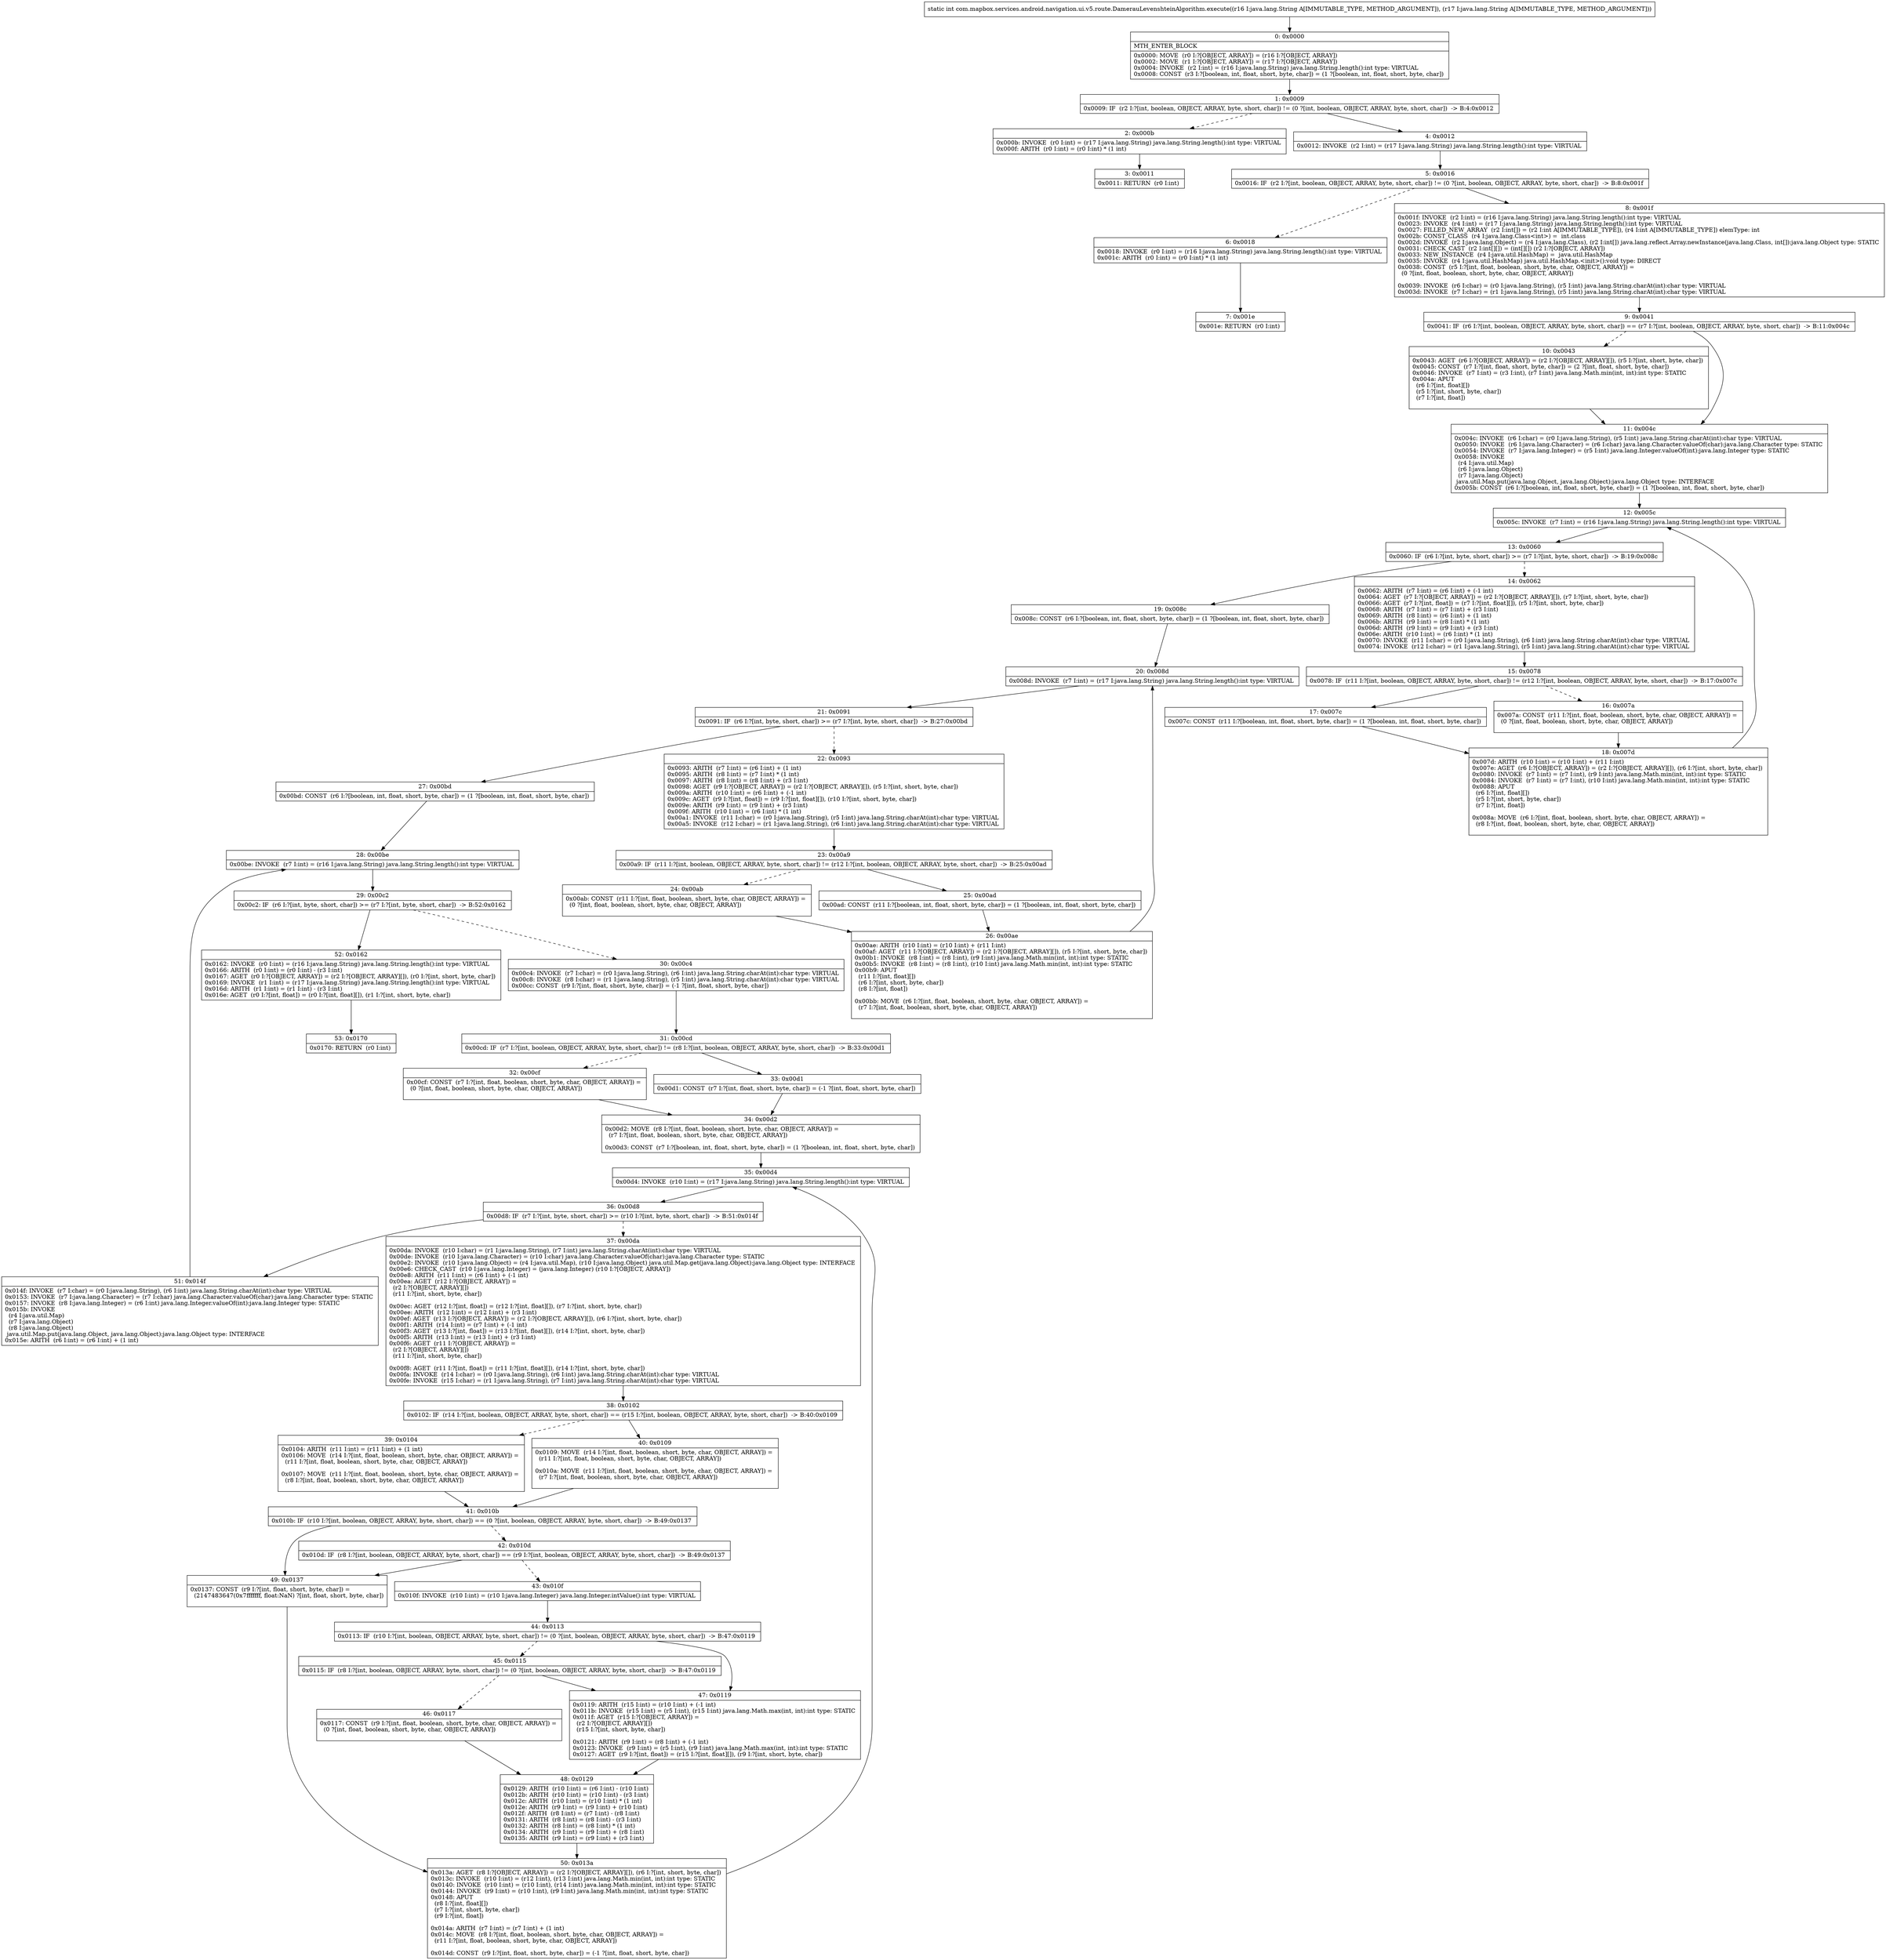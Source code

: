 digraph "CFG forcom.mapbox.services.android.navigation.ui.v5.route.DamerauLevenshteinAlgorithm.execute(Ljava\/lang\/String;Ljava\/lang\/String;)I" {
Node_0 [shape=record,label="{0\:\ 0x0000|MTH_ENTER_BLOCK\l|0x0000: MOVE  (r0 I:?[OBJECT, ARRAY]) = (r16 I:?[OBJECT, ARRAY]) \l0x0002: MOVE  (r1 I:?[OBJECT, ARRAY]) = (r17 I:?[OBJECT, ARRAY]) \l0x0004: INVOKE  (r2 I:int) = (r16 I:java.lang.String) java.lang.String.length():int type: VIRTUAL \l0x0008: CONST  (r3 I:?[boolean, int, float, short, byte, char]) = (1 ?[boolean, int, float, short, byte, char]) \l}"];
Node_1 [shape=record,label="{1\:\ 0x0009|0x0009: IF  (r2 I:?[int, boolean, OBJECT, ARRAY, byte, short, char]) != (0 ?[int, boolean, OBJECT, ARRAY, byte, short, char])  \-\> B:4:0x0012 \l}"];
Node_2 [shape=record,label="{2\:\ 0x000b|0x000b: INVOKE  (r0 I:int) = (r17 I:java.lang.String) java.lang.String.length():int type: VIRTUAL \l0x000f: ARITH  (r0 I:int) = (r0 I:int) * (1 int) \l}"];
Node_3 [shape=record,label="{3\:\ 0x0011|0x0011: RETURN  (r0 I:int) \l}"];
Node_4 [shape=record,label="{4\:\ 0x0012|0x0012: INVOKE  (r2 I:int) = (r17 I:java.lang.String) java.lang.String.length():int type: VIRTUAL \l}"];
Node_5 [shape=record,label="{5\:\ 0x0016|0x0016: IF  (r2 I:?[int, boolean, OBJECT, ARRAY, byte, short, char]) != (0 ?[int, boolean, OBJECT, ARRAY, byte, short, char])  \-\> B:8:0x001f \l}"];
Node_6 [shape=record,label="{6\:\ 0x0018|0x0018: INVOKE  (r0 I:int) = (r16 I:java.lang.String) java.lang.String.length():int type: VIRTUAL \l0x001c: ARITH  (r0 I:int) = (r0 I:int) * (1 int) \l}"];
Node_7 [shape=record,label="{7\:\ 0x001e|0x001e: RETURN  (r0 I:int) \l}"];
Node_8 [shape=record,label="{8\:\ 0x001f|0x001f: INVOKE  (r2 I:int) = (r16 I:java.lang.String) java.lang.String.length():int type: VIRTUAL \l0x0023: INVOKE  (r4 I:int) = (r17 I:java.lang.String) java.lang.String.length():int type: VIRTUAL \l0x0027: FILLED_NEW_ARRAY  (r2 I:int[]) = (r2 I:int A[IMMUTABLE_TYPE]), (r4 I:int A[IMMUTABLE_TYPE]) elemType: int \l0x002b: CONST_CLASS  (r4 I:java.lang.Class\<int\>) =  int.class \l0x002d: INVOKE  (r2 I:java.lang.Object) = (r4 I:java.lang.Class), (r2 I:int[]) java.lang.reflect.Array.newInstance(java.lang.Class, int[]):java.lang.Object type: STATIC \l0x0031: CHECK_CAST  (r2 I:int[][]) = (int[][]) (r2 I:?[OBJECT, ARRAY]) \l0x0033: NEW_INSTANCE  (r4 I:java.util.HashMap) =  java.util.HashMap \l0x0035: INVOKE  (r4 I:java.util.HashMap) java.util.HashMap.\<init\>():void type: DIRECT \l0x0038: CONST  (r5 I:?[int, float, boolean, short, byte, char, OBJECT, ARRAY]) = \l  (0 ?[int, float, boolean, short, byte, char, OBJECT, ARRAY])\l \l0x0039: INVOKE  (r6 I:char) = (r0 I:java.lang.String), (r5 I:int) java.lang.String.charAt(int):char type: VIRTUAL \l0x003d: INVOKE  (r7 I:char) = (r1 I:java.lang.String), (r5 I:int) java.lang.String.charAt(int):char type: VIRTUAL \l}"];
Node_9 [shape=record,label="{9\:\ 0x0041|0x0041: IF  (r6 I:?[int, boolean, OBJECT, ARRAY, byte, short, char]) == (r7 I:?[int, boolean, OBJECT, ARRAY, byte, short, char])  \-\> B:11:0x004c \l}"];
Node_10 [shape=record,label="{10\:\ 0x0043|0x0043: AGET  (r6 I:?[OBJECT, ARRAY]) = (r2 I:?[OBJECT, ARRAY][]), (r5 I:?[int, short, byte, char]) \l0x0045: CONST  (r7 I:?[int, float, short, byte, char]) = (2 ?[int, float, short, byte, char]) \l0x0046: INVOKE  (r7 I:int) = (r3 I:int), (r7 I:int) java.lang.Math.min(int, int):int type: STATIC \l0x004a: APUT  \l  (r6 I:?[int, float][])\l  (r5 I:?[int, short, byte, char])\l  (r7 I:?[int, float])\l \l}"];
Node_11 [shape=record,label="{11\:\ 0x004c|0x004c: INVOKE  (r6 I:char) = (r0 I:java.lang.String), (r5 I:int) java.lang.String.charAt(int):char type: VIRTUAL \l0x0050: INVOKE  (r6 I:java.lang.Character) = (r6 I:char) java.lang.Character.valueOf(char):java.lang.Character type: STATIC \l0x0054: INVOKE  (r7 I:java.lang.Integer) = (r5 I:int) java.lang.Integer.valueOf(int):java.lang.Integer type: STATIC \l0x0058: INVOKE  \l  (r4 I:java.util.Map)\l  (r6 I:java.lang.Object)\l  (r7 I:java.lang.Object)\l java.util.Map.put(java.lang.Object, java.lang.Object):java.lang.Object type: INTERFACE \l0x005b: CONST  (r6 I:?[boolean, int, float, short, byte, char]) = (1 ?[boolean, int, float, short, byte, char]) \l}"];
Node_12 [shape=record,label="{12\:\ 0x005c|0x005c: INVOKE  (r7 I:int) = (r16 I:java.lang.String) java.lang.String.length():int type: VIRTUAL \l}"];
Node_13 [shape=record,label="{13\:\ 0x0060|0x0060: IF  (r6 I:?[int, byte, short, char]) \>= (r7 I:?[int, byte, short, char])  \-\> B:19:0x008c \l}"];
Node_14 [shape=record,label="{14\:\ 0x0062|0x0062: ARITH  (r7 I:int) = (r6 I:int) + (\-1 int) \l0x0064: AGET  (r7 I:?[OBJECT, ARRAY]) = (r2 I:?[OBJECT, ARRAY][]), (r7 I:?[int, short, byte, char]) \l0x0066: AGET  (r7 I:?[int, float]) = (r7 I:?[int, float][]), (r5 I:?[int, short, byte, char]) \l0x0068: ARITH  (r7 I:int) = (r7 I:int) + (r3 I:int) \l0x0069: ARITH  (r8 I:int) = (r6 I:int) + (1 int) \l0x006b: ARITH  (r9 I:int) = (r8 I:int) * (1 int) \l0x006d: ARITH  (r9 I:int) = (r9 I:int) + (r3 I:int) \l0x006e: ARITH  (r10 I:int) = (r6 I:int) * (1 int) \l0x0070: INVOKE  (r11 I:char) = (r0 I:java.lang.String), (r6 I:int) java.lang.String.charAt(int):char type: VIRTUAL \l0x0074: INVOKE  (r12 I:char) = (r1 I:java.lang.String), (r5 I:int) java.lang.String.charAt(int):char type: VIRTUAL \l}"];
Node_15 [shape=record,label="{15\:\ 0x0078|0x0078: IF  (r11 I:?[int, boolean, OBJECT, ARRAY, byte, short, char]) != (r12 I:?[int, boolean, OBJECT, ARRAY, byte, short, char])  \-\> B:17:0x007c \l}"];
Node_16 [shape=record,label="{16\:\ 0x007a|0x007a: CONST  (r11 I:?[int, float, boolean, short, byte, char, OBJECT, ARRAY]) = \l  (0 ?[int, float, boolean, short, byte, char, OBJECT, ARRAY])\l \l}"];
Node_17 [shape=record,label="{17\:\ 0x007c|0x007c: CONST  (r11 I:?[boolean, int, float, short, byte, char]) = (1 ?[boolean, int, float, short, byte, char]) \l}"];
Node_18 [shape=record,label="{18\:\ 0x007d|0x007d: ARITH  (r10 I:int) = (r10 I:int) + (r11 I:int) \l0x007e: AGET  (r6 I:?[OBJECT, ARRAY]) = (r2 I:?[OBJECT, ARRAY][]), (r6 I:?[int, short, byte, char]) \l0x0080: INVOKE  (r7 I:int) = (r7 I:int), (r9 I:int) java.lang.Math.min(int, int):int type: STATIC \l0x0084: INVOKE  (r7 I:int) = (r7 I:int), (r10 I:int) java.lang.Math.min(int, int):int type: STATIC \l0x0088: APUT  \l  (r6 I:?[int, float][])\l  (r5 I:?[int, short, byte, char])\l  (r7 I:?[int, float])\l \l0x008a: MOVE  (r6 I:?[int, float, boolean, short, byte, char, OBJECT, ARRAY]) = \l  (r8 I:?[int, float, boolean, short, byte, char, OBJECT, ARRAY])\l \l}"];
Node_19 [shape=record,label="{19\:\ 0x008c|0x008c: CONST  (r6 I:?[boolean, int, float, short, byte, char]) = (1 ?[boolean, int, float, short, byte, char]) \l}"];
Node_20 [shape=record,label="{20\:\ 0x008d|0x008d: INVOKE  (r7 I:int) = (r17 I:java.lang.String) java.lang.String.length():int type: VIRTUAL \l}"];
Node_21 [shape=record,label="{21\:\ 0x0091|0x0091: IF  (r6 I:?[int, byte, short, char]) \>= (r7 I:?[int, byte, short, char])  \-\> B:27:0x00bd \l}"];
Node_22 [shape=record,label="{22\:\ 0x0093|0x0093: ARITH  (r7 I:int) = (r6 I:int) + (1 int) \l0x0095: ARITH  (r8 I:int) = (r7 I:int) * (1 int) \l0x0097: ARITH  (r8 I:int) = (r8 I:int) + (r3 I:int) \l0x0098: AGET  (r9 I:?[OBJECT, ARRAY]) = (r2 I:?[OBJECT, ARRAY][]), (r5 I:?[int, short, byte, char]) \l0x009a: ARITH  (r10 I:int) = (r6 I:int) + (\-1 int) \l0x009c: AGET  (r9 I:?[int, float]) = (r9 I:?[int, float][]), (r10 I:?[int, short, byte, char]) \l0x009e: ARITH  (r9 I:int) = (r9 I:int) + (r3 I:int) \l0x009f: ARITH  (r10 I:int) = (r6 I:int) * (1 int) \l0x00a1: INVOKE  (r11 I:char) = (r0 I:java.lang.String), (r5 I:int) java.lang.String.charAt(int):char type: VIRTUAL \l0x00a5: INVOKE  (r12 I:char) = (r1 I:java.lang.String), (r6 I:int) java.lang.String.charAt(int):char type: VIRTUAL \l}"];
Node_23 [shape=record,label="{23\:\ 0x00a9|0x00a9: IF  (r11 I:?[int, boolean, OBJECT, ARRAY, byte, short, char]) != (r12 I:?[int, boolean, OBJECT, ARRAY, byte, short, char])  \-\> B:25:0x00ad \l}"];
Node_24 [shape=record,label="{24\:\ 0x00ab|0x00ab: CONST  (r11 I:?[int, float, boolean, short, byte, char, OBJECT, ARRAY]) = \l  (0 ?[int, float, boolean, short, byte, char, OBJECT, ARRAY])\l \l}"];
Node_25 [shape=record,label="{25\:\ 0x00ad|0x00ad: CONST  (r11 I:?[boolean, int, float, short, byte, char]) = (1 ?[boolean, int, float, short, byte, char]) \l}"];
Node_26 [shape=record,label="{26\:\ 0x00ae|0x00ae: ARITH  (r10 I:int) = (r10 I:int) + (r11 I:int) \l0x00af: AGET  (r11 I:?[OBJECT, ARRAY]) = (r2 I:?[OBJECT, ARRAY][]), (r5 I:?[int, short, byte, char]) \l0x00b1: INVOKE  (r8 I:int) = (r8 I:int), (r9 I:int) java.lang.Math.min(int, int):int type: STATIC \l0x00b5: INVOKE  (r8 I:int) = (r8 I:int), (r10 I:int) java.lang.Math.min(int, int):int type: STATIC \l0x00b9: APUT  \l  (r11 I:?[int, float][])\l  (r6 I:?[int, short, byte, char])\l  (r8 I:?[int, float])\l \l0x00bb: MOVE  (r6 I:?[int, float, boolean, short, byte, char, OBJECT, ARRAY]) = \l  (r7 I:?[int, float, boolean, short, byte, char, OBJECT, ARRAY])\l \l}"];
Node_27 [shape=record,label="{27\:\ 0x00bd|0x00bd: CONST  (r6 I:?[boolean, int, float, short, byte, char]) = (1 ?[boolean, int, float, short, byte, char]) \l}"];
Node_28 [shape=record,label="{28\:\ 0x00be|0x00be: INVOKE  (r7 I:int) = (r16 I:java.lang.String) java.lang.String.length():int type: VIRTUAL \l}"];
Node_29 [shape=record,label="{29\:\ 0x00c2|0x00c2: IF  (r6 I:?[int, byte, short, char]) \>= (r7 I:?[int, byte, short, char])  \-\> B:52:0x0162 \l}"];
Node_30 [shape=record,label="{30\:\ 0x00c4|0x00c4: INVOKE  (r7 I:char) = (r0 I:java.lang.String), (r6 I:int) java.lang.String.charAt(int):char type: VIRTUAL \l0x00c8: INVOKE  (r8 I:char) = (r1 I:java.lang.String), (r5 I:int) java.lang.String.charAt(int):char type: VIRTUAL \l0x00cc: CONST  (r9 I:?[int, float, short, byte, char]) = (\-1 ?[int, float, short, byte, char]) \l}"];
Node_31 [shape=record,label="{31\:\ 0x00cd|0x00cd: IF  (r7 I:?[int, boolean, OBJECT, ARRAY, byte, short, char]) != (r8 I:?[int, boolean, OBJECT, ARRAY, byte, short, char])  \-\> B:33:0x00d1 \l}"];
Node_32 [shape=record,label="{32\:\ 0x00cf|0x00cf: CONST  (r7 I:?[int, float, boolean, short, byte, char, OBJECT, ARRAY]) = \l  (0 ?[int, float, boolean, short, byte, char, OBJECT, ARRAY])\l \l}"];
Node_33 [shape=record,label="{33\:\ 0x00d1|0x00d1: CONST  (r7 I:?[int, float, short, byte, char]) = (\-1 ?[int, float, short, byte, char]) \l}"];
Node_34 [shape=record,label="{34\:\ 0x00d2|0x00d2: MOVE  (r8 I:?[int, float, boolean, short, byte, char, OBJECT, ARRAY]) = \l  (r7 I:?[int, float, boolean, short, byte, char, OBJECT, ARRAY])\l \l0x00d3: CONST  (r7 I:?[boolean, int, float, short, byte, char]) = (1 ?[boolean, int, float, short, byte, char]) \l}"];
Node_35 [shape=record,label="{35\:\ 0x00d4|0x00d4: INVOKE  (r10 I:int) = (r17 I:java.lang.String) java.lang.String.length():int type: VIRTUAL \l}"];
Node_36 [shape=record,label="{36\:\ 0x00d8|0x00d8: IF  (r7 I:?[int, byte, short, char]) \>= (r10 I:?[int, byte, short, char])  \-\> B:51:0x014f \l}"];
Node_37 [shape=record,label="{37\:\ 0x00da|0x00da: INVOKE  (r10 I:char) = (r1 I:java.lang.String), (r7 I:int) java.lang.String.charAt(int):char type: VIRTUAL \l0x00de: INVOKE  (r10 I:java.lang.Character) = (r10 I:char) java.lang.Character.valueOf(char):java.lang.Character type: STATIC \l0x00e2: INVOKE  (r10 I:java.lang.Object) = (r4 I:java.util.Map), (r10 I:java.lang.Object) java.util.Map.get(java.lang.Object):java.lang.Object type: INTERFACE \l0x00e6: CHECK_CAST  (r10 I:java.lang.Integer) = (java.lang.Integer) (r10 I:?[OBJECT, ARRAY]) \l0x00e8: ARITH  (r11 I:int) = (r6 I:int) + (\-1 int) \l0x00ea: AGET  (r12 I:?[OBJECT, ARRAY]) = \l  (r2 I:?[OBJECT, ARRAY][])\l  (r11 I:?[int, short, byte, char])\l \l0x00ec: AGET  (r12 I:?[int, float]) = (r12 I:?[int, float][]), (r7 I:?[int, short, byte, char]) \l0x00ee: ARITH  (r12 I:int) = (r12 I:int) + (r3 I:int) \l0x00ef: AGET  (r13 I:?[OBJECT, ARRAY]) = (r2 I:?[OBJECT, ARRAY][]), (r6 I:?[int, short, byte, char]) \l0x00f1: ARITH  (r14 I:int) = (r7 I:int) + (\-1 int) \l0x00f3: AGET  (r13 I:?[int, float]) = (r13 I:?[int, float][]), (r14 I:?[int, short, byte, char]) \l0x00f5: ARITH  (r13 I:int) = (r13 I:int) + (r3 I:int) \l0x00f6: AGET  (r11 I:?[OBJECT, ARRAY]) = \l  (r2 I:?[OBJECT, ARRAY][])\l  (r11 I:?[int, short, byte, char])\l \l0x00f8: AGET  (r11 I:?[int, float]) = (r11 I:?[int, float][]), (r14 I:?[int, short, byte, char]) \l0x00fa: INVOKE  (r14 I:char) = (r0 I:java.lang.String), (r6 I:int) java.lang.String.charAt(int):char type: VIRTUAL \l0x00fe: INVOKE  (r15 I:char) = (r1 I:java.lang.String), (r7 I:int) java.lang.String.charAt(int):char type: VIRTUAL \l}"];
Node_38 [shape=record,label="{38\:\ 0x0102|0x0102: IF  (r14 I:?[int, boolean, OBJECT, ARRAY, byte, short, char]) == (r15 I:?[int, boolean, OBJECT, ARRAY, byte, short, char])  \-\> B:40:0x0109 \l}"];
Node_39 [shape=record,label="{39\:\ 0x0104|0x0104: ARITH  (r11 I:int) = (r11 I:int) + (1 int) \l0x0106: MOVE  (r14 I:?[int, float, boolean, short, byte, char, OBJECT, ARRAY]) = \l  (r11 I:?[int, float, boolean, short, byte, char, OBJECT, ARRAY])\l \l0x0107: MOVE  (r11 I:?[int, float, boolean, short, byte, char, OBJECT, ARRAY]) = \l  (r8 I:?[int, float, boolean, short, byte, char, OBJECT, ARRAY])\l \l}"];
Node_40 [shape=record,label="{40\:\ 0x0109|0x0109: MOVE  (r14 I:?[int, float, boolean, short, byte, char, OBJECT, ARRAY]) = \l  (r11 I:?[int, float, boolean, short, byte, char, OBJECT, ARRAY])\l \l0x010a: MOVE  (r11 I:?[int, float, boolean, short, byte, char, OBJECT, ARRAY]) = \l  (r7 I:?[int, float, boolean, short, byte, char, OBJECT, ARRAY])\l \l}"];
Node_41 [shape=record,label="{41\:\ 0x010b|0x010b: IF  (r10 I:?[int, boolean, OBJECT, ARRAY, byte, short, char]) == (0 ?[int, boolean, OBJECT, ARRAY, byte, short, char])  \-\> B:49:0x0137 \l}"];
Node_42 [shape=record,label="{42\:\ 0x010d|0x010d: IF  (r8 I:?[int, boolean, OBJECT, ARRAY, byte, short, char]) == (r9 I:?[int, boolean, OBJECT, ARRAY, byte, short, char])  \-\> B:49:0x0137 \l}"];
Node_43 [shape=record,label="{43\:\ 0x010f|0x010f: INVOKE  (r10 I:int) = (r10 I:java.lang.Integer) java.lang.Integer.intValue():int type: VIRTUAL \l}"];
Node_44 [shape=record,label="{44\:\ 0x0113|0x0113: IF  (r10 I:?[int, boolean, OBJECT, ARRAY, byte, short, char]) != (0 ?[int, boolean, OBJECT, ARRAY, byte, short, char])  \-\> B:47:0x0119 \l}"];
Node_45 [shape=record,label="{45\:\ 0x0115|0x0115: IF  (r8 I:?[int, boolean, OBJECT, ARRAY, byte, short, char]) != (0 ?[int, boolean, OBJECT, ARRAY, byte, short, char])  \-\> B:47:0x0119 \l}"];
Node_46 [shape=record,label="{46\:\ 0x0117|0x0117: CONST  (r9 I:?[int, float, boolean, short, byte, char, OBJECT, ARRAY]) = \l  (0 ?[int, float, boolean, short, byte, char, OBJECT, ARRAY])\l \l}"];
Node_47 [shape=record,label="{47\:\ 0x0119|0x0119: ARITH  (r15 I:int) = (r10 I:int) + (\-1 int) \l0x011b: INVOKE  (r15 I:int) = (r5 I:int), (r15 I:int) java.lang.Math.max(int, int):int type: STATIC \l0x011f: AGET  (r15 I:?[OBJECT, ARRAY]) = \l  (r2 I:?[OBJECT, ARRAY][])\l  (r15 I:?[int, short, byte, char])\l \l0x0121: ARITH  (r9 I:int) = (r8 I:int) + (\-1 int) \l0x0123: INVOKE  (r9 I:int) = (r5 I:int), (r9 I:int) java.lang.Math.max(int, int):int type: STATIC \l0x0127: AGET  (r9 I:?[int, float]) = (r15 I:?[int, float][]), (r9 I:?[int, short, byte, char]) \l}"];
Node_48 [shape=record,label="{48\:\ 0x0129|0x0129: ARITH  (r10 I:int) = (r6 I:int) \- (r10 I:int) \l0x012b: ARITH  (r10 I:int) = (r10 I:int) \- (r3 I:int) \l0x012c: ARITH  (r10 I:int) = (r10 I:int) * (1 int) \l0x012e: ARITH  (r9 I:int) = (r9 I:int) + (r10 I:int) \l0x012f: ARITH  (r8 I:int) = (r7 I:int) \- (r8 I:int) \l0x0131: ARITH  (r8 I:int) = (r8 I:int) \- (r3 I:int) \l0x0132: ARITH  (r8 I:int) = (r8 I:int) * (1 int) \l0x0134: ARITH  (r9 I:int) = (r9 I:int) + (r8 I:int) \l0x0135: ARITH  (r9 I:int) = (r9 I:int) + (r3 I:int) \l}"];
Node_49 [shape=record,label="{49\:\ 0x0137|0x0137: CONST  (r9 I:?[int, float, short, byte, char]) = \l  (2147483647(0x7fffffff, float:NaN) ?[int, float, short, byte, char])\l \l}"];
Node_50 [shape=record,label="{50\:\ 0x013a|0x013a: AGET  (r8 I:?[OBJECT, ARRAY]) = (r2 I:?[OBJECT, ARRAY][]), (r6 I:?[int, short, byte, char]) \l0x013c: INVOKE  (r10 I:int) = (r12 I:int), (r13 I:int) java.lang.Math.min(int, int):int type: STATIC \l0x0140: INVOKE  (r10 I:int) = (r10 I:int), (r14 I:int) java.lang.Math.min(int, int):int type: STATIC \l0x0144: INVOKE  (r9 I:int) = (r10 I:int), (r9 I:int) java.lang.Math.min(int, int):int type: STATIC \l0x0148: APUT  \l  (r8 I:?[int, float][])\l  (r7 I:?[int, short, byte, char])\l  (r9 I:?[int, float])\l \l0x014a: ARITH  (r7 I:int) = (r7 I:int) + (1 int) \l0x014c: MOVE  (r8 I:?[int, float, boolean, short, byte, char, OBJECT, ARRAY]) = \l  (r11 I:?[int, float, boolean, short, byte, char, OBJECT, ARRAY])\l \l0x014d: CONST  (r9 I:?[int, float, short, byte, char]) = (\-1 ?[int, float, short, byte, char]) \l}"];
Node_51 [shape=record,label="{51\:\ 0x014f|0x014f: INVOKE  (r7 I:char) = (r0 I:java.lang.String), (r6 I:int) java.lang.String.charAt(int):char type: VIRTUAL \l0x0153: INVOKE  (r7 I:java.lang.Character) = (r7 I:char) java.lang.Character.valueOf(char):java.lang.Character type: STATIC \l0x0157: INVOKE  (r8 I:java.lang.Integer) = (r6 I:int) java.lang.Integer.valueOf(int):java.lang.Integer type: STATIC \l0x015b: INVOKE  \l  (r4 I:java.util.Map)\l  (r7 I:java.lang.Object)\l  (r8 I:java.lang.Object)\l java.util.Map.put(java.lang.Object, java.lang.Object):java.lang.Object type: INTERFACE \l0x015e: ARITH  (r6 I:int) = (r6 I:int) + (1 int) \l}"];
Node_52 [shape=record,label="{52\:\ 0x0162|0x0162: INVOKE  (r0 I:int) = (r16 I:java.lang.String) java.lang.String.length():int type: VIRTUAL \l0x0166: ARITH  (r0 I:int) = (r0 I:int) \- (r3 I:int) \l0x0167: AGET  (r0 I:?[OBJECT, ARRAY]) = (r2 I:?[OBJECT, ARRAY][]), (r0 I:?[int, short, byte, char]) \l0x0169: INVOKE  (r1 I:int) = (r17 I:java.lang.String) java.lang.String.length():int type: VIRTUAL \l0x016d: ARITH  (r1 I:int) = (r1 I:int) \- (r3 I:int) \l0x016e: AGET  (r0 I:?[int, float]) = (r0 I:?[int, float][]), (r1 I:?[int, short, byte, char]) \l}"];
Node_53 [shape=record,label="{53\:\ 0x0170|0x0170: RETURN  (r0 I:int) \l}"];
MethodNode[shape=record,label="{static int com.mapbox.services.android.navigation.ui.v5.route.DamerauLevenshteinAlgorithm.execute((r16 I:java.lang.String A[IMMUTABLE_TYPE, METHOD_ARGUMENT]), (r17 I:java.lang.String A[IMMUTABLE_TYPE, METHOD_ARGUMENT])) }"];
MethodNode -> Node_0;
Node_0 -> Node_1;
Node_1 -> Node_2[style=dashed];
Node_1 -> Node_4;
Node_2 -> Node_3;
Node_4 -> Node_5;
Node_5 -> Node_6[style=dashed];
Node_5 -> Node_8;
Node_6 -> Node_7;
Node_8 -> Node_9;
Node_9 -> Node_10[style=dashed];
Node_9 -> Node_11;
Node_10 -> Node_11;
Node_11 -> Node_12;
Node_12 -> Node_13;
Node_13 -> Node_14[style=dashed];
Node_13 -> Node_19;
Node_14 -> Node_15;
Node_15 -> Node_16[style=dashed];
Node_15 -> Node_17;
Node_16 -> Node_18;
Node_17 -> Node_18;
Node_18 -> Node_12;
Node_19 -> Node_20;
Node_20 -> Node_21;
Node_21 -> Node_22[style=dashed];
Node_21 -> Node_27;
Node_22 -> Node_23;
Node_23 -> Node_24[style=dashed];
Node_23 -> Node_25;
Node_24 -> Node_26;
Node_25 -> Node_26;
Node_26 -> Node_20;
Node_27 -> Node_28;
Node_28 -> Node_29;
Node_29 -> Node_30[style=dashed];
Node_29 -> Node_52;
Node_30 -> Node_31;
Node_31 -> Node_32[style=dashed];
Node_31 -> Node_33;
Node_32 -> Node_34;
Node_33 -> Node_34;
Node_34 -> Node_35;
Node_35 -> Node_36;
Node_36 -> Node_37[style=dashed];
Node_36 -> Node_51;
Node_37 -> Node_38;
Node_38 -> Node_39[style=dashed];
Node_38 -> Node_40;
Node_39 -> Node_41;
Node_40 -> Node_41;
Node_41 -> Node_42[style=dashed];
Node_41 -> Node_49;
Node_42 -> Node_43[style=dashed];
Node_42 -> Node_49;
Node_43 -> Node_44;
Node_44 -> Node_45[style=dashed];
Node_44 -> Node_47;
Node_45 -> Node_46[style=dashed];
Node_45 -> Node_47;
Node_46 -> Node_48;
Node_47 -> Node_48;
Node_48 -> Node_50;
Node_49 -> Node_50;
Node_50 -> Node_35;
Node_51 -> Node_28;
Node_52 -> Node_53;
}

